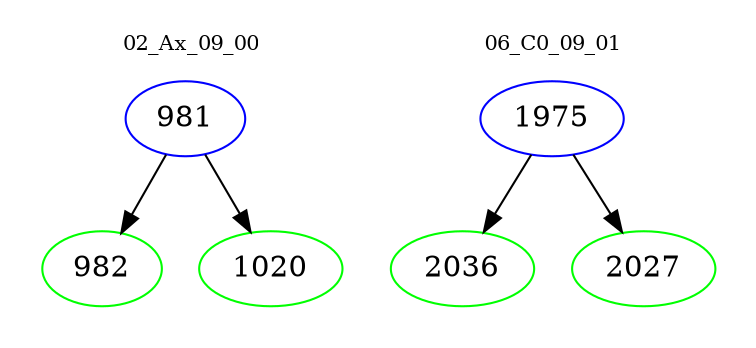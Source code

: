 digraph{
subgraph cluster_0 {
color = white
label = "02_Ax_09_00";
fontsize=10;
T0_981 [label="981", color="blue"]
T0_981 -> T0_982 [color="black"]
T0_982 [label="982", color="green"]
T0_981 -> T0_1020 [color="black"]
T0_1020 [label="1020", color="green"]
}
subgraph cluster_1 {
color = white
label = "06_C0_09_01";
fontsize=10;
T1_1975 [label="1975", color="blue"]
T1_1975 -> T1_2036 [color="black"]
T1_2036 [label="2036", color="green"]
T1_1975 -> T1_2027 [color="black"]
T1_2027 [label="2027", color="green"]
}
}
